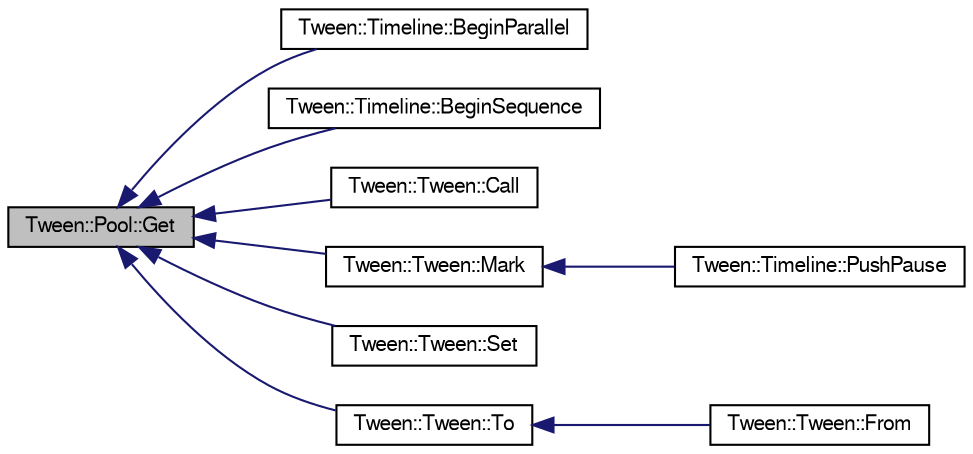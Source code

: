 digraph "Tween::Pool::Get"
{
  bgcolor="transparent";
  edge [fontname="FreeSans",fontsize="10",labelfontname="FreeSans",labelfontsize="10"];
  node [fontname="FreeSans",fontsize="10",shape=record];
  rankdir="LR";
  Node1 [label="Tween::Pool::Get",height=0.2,width=0.4,color="black", fillcolor="grey75", style="filled" fontcolor="black"];
  Node1 -> Node2 [dir="back",color="midnightblue",fontsize="10",style="solid",fontname="FreeSans"];
  Node2 [label="Tween::Timeline::BeginParallel",height=0.2,width=0.4,color="black",URL="$classTween_1_1Timeline.html#a6f6adece86f3b16ad37b909ec5c0ddff"];
  Node1 -> Node3 [dir="back",color="midnightblue",fontsize="10",style="solid",fontname="FreeSans"];
  Node3 [label="Tween::Timeline::BeginSequence",height=0.2,width=0.4,color="black",URL="$classTween_1_1Timeline.html#aeb7aca07733bad245b522b87d21e757a"];
  Node1 -> Node4 [dir="back",color="midnightblue",fontsize="10",style="solid",fontname="FreeSans"];
  Node4 [label="Tween::Tween::Call",height=0.2,width=0.4,color="black",URL="$classTween_1_1Tween.html#ab61d8c7bbf14912884ef36608b3e6d29"];
  Node1 -> Node5 [dir="back",color="midnightblue",fontsize="10",style="solid",fontname="FreeSans"];
  Node5 [label="Tween::Tween::Mark",height=0.2,width=0.4,color="black",URL="$classTween_1_1Tween.html#af46c4def4f589b42d2451ad480eb5403"];
  Node5 -> Node6 [dir="back",color="midnightblue",fontsize="10",style="solid",fontname="FreeSans"];
  Node6 [label="Tween::Timeline::PushPause",height=0.2,width=0.4,color="black",URL="$classTween_1_1Timeline.html#aa721cca8f67051f18ce1a488f204aa78"];
  Node1 -> Node7 [dir="back",color="midnightblue",fontsize="10",style="solid",fontname="FreeSans"];
  Node7 [label="Tween::Tween::Set",height=0.2,width=0.4,color="black",URL="$classTween_1_1Tween.html#aee4a2cb7b5ba18e802d11190e86fd5f8"];
  Node1 -> Node8 [dir="back",color="midnightblue",fontsize="10",style="solid",fontname="FreeSans"];
  Node8 [label="Tween::Tween::To",height=0.2,width=0.4,color="black",URL="$classTween_1_1Tween.html#a47615cb83e68944c8f9db5acbcf85a7b"];
  Node8 -> Node9 [dir="back",color="midnightblue",fontsize="10",style="solid",fontname="FreeSans"];
  Node9 [label="Tween::Tween::From",height=0.2,width=0.4,color="black",URL="$classTween_1_1Tween.html#a616e7c1a7b0d1e77835ce46a3c3bec6f"];
}
